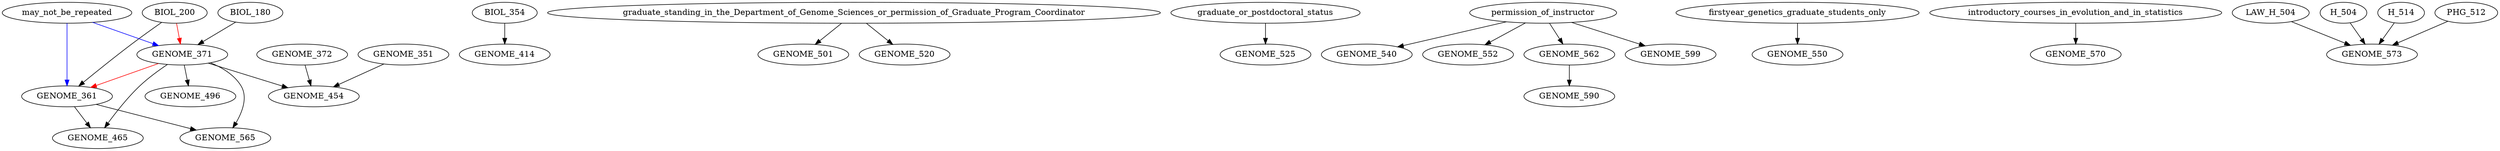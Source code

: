 digraph G {
    edge [color=black];
    BIOL_200 -> GENOME_361;
    edge [color=red];
    GENOME_371 -> GENOME_361;
    edge [color=blue];
    may_not_be_repeated -> GENOME_361;
    edge [color=black];
    BIOL_180 -> GENOME_371;
    edge [color=red];
    BIOL_200 -> GENOME_371;
    edge [color=blue];
    may_not_be_repeated -> GENOME_371;
    edge [color=black];
    BIOL_354 -> GENOME_414;
    edge [color=black];
    GENOME_351 -> GENOME_454;
    GENOME_371 -> GENOME_454;
    GENOME_372 -> GENOME_454;
    edge [color=black];
    GENOME_361 -> GENOME_465;
    GENOME_371 -> GENOME_465;
    edge [color=black];
    GENOME_371 -> GENOME_496;
    edge [color=black];
    graduate_standing_in_the_Department_of_Genome_Sciences_or_permission_of_Graduate_Program_Coordinator -> GENOME_501;
    edge [color=black];
    graduate_standing_in_the_Department_of_Genome_Sciences_or_permission_of_Graduate_Program_Coordinator -> GENOME_520;
    edge [color=black];
    graduate_or_postdoctoral_status -> GENOME_525;
    edge [color=black];
    permission_of_instructor -> GENOME_540;
    edge [color=black];
    firstyear_genetics_graduate_students_only -> GENOME_550;
    edge [color=black];
    permission_of_instructor -> GENOME_552;
    edge [color=black];
    permission_of_instructor -> GENOME_562;
    edge [color=black];
    GENOME_361 -> GENOME_565;
    GENOME_371 -> GENOME_565;
    edge [color=black];
    introductory_courses_in_evolution_and_in_statistics -> GENOME_570;
    edge [color=black];
    LAW_H_504 -> GENOME_573;
    H_504 -> GENOME_573;
    H_514 -> GENOME_573;
    PHG_512 -> GENOME_573;
    edge [color=black];
    GENOME_562 -> GENOME_590;
    edge [color=black];
    permission_of_instructor -> GENOME_599;
}
